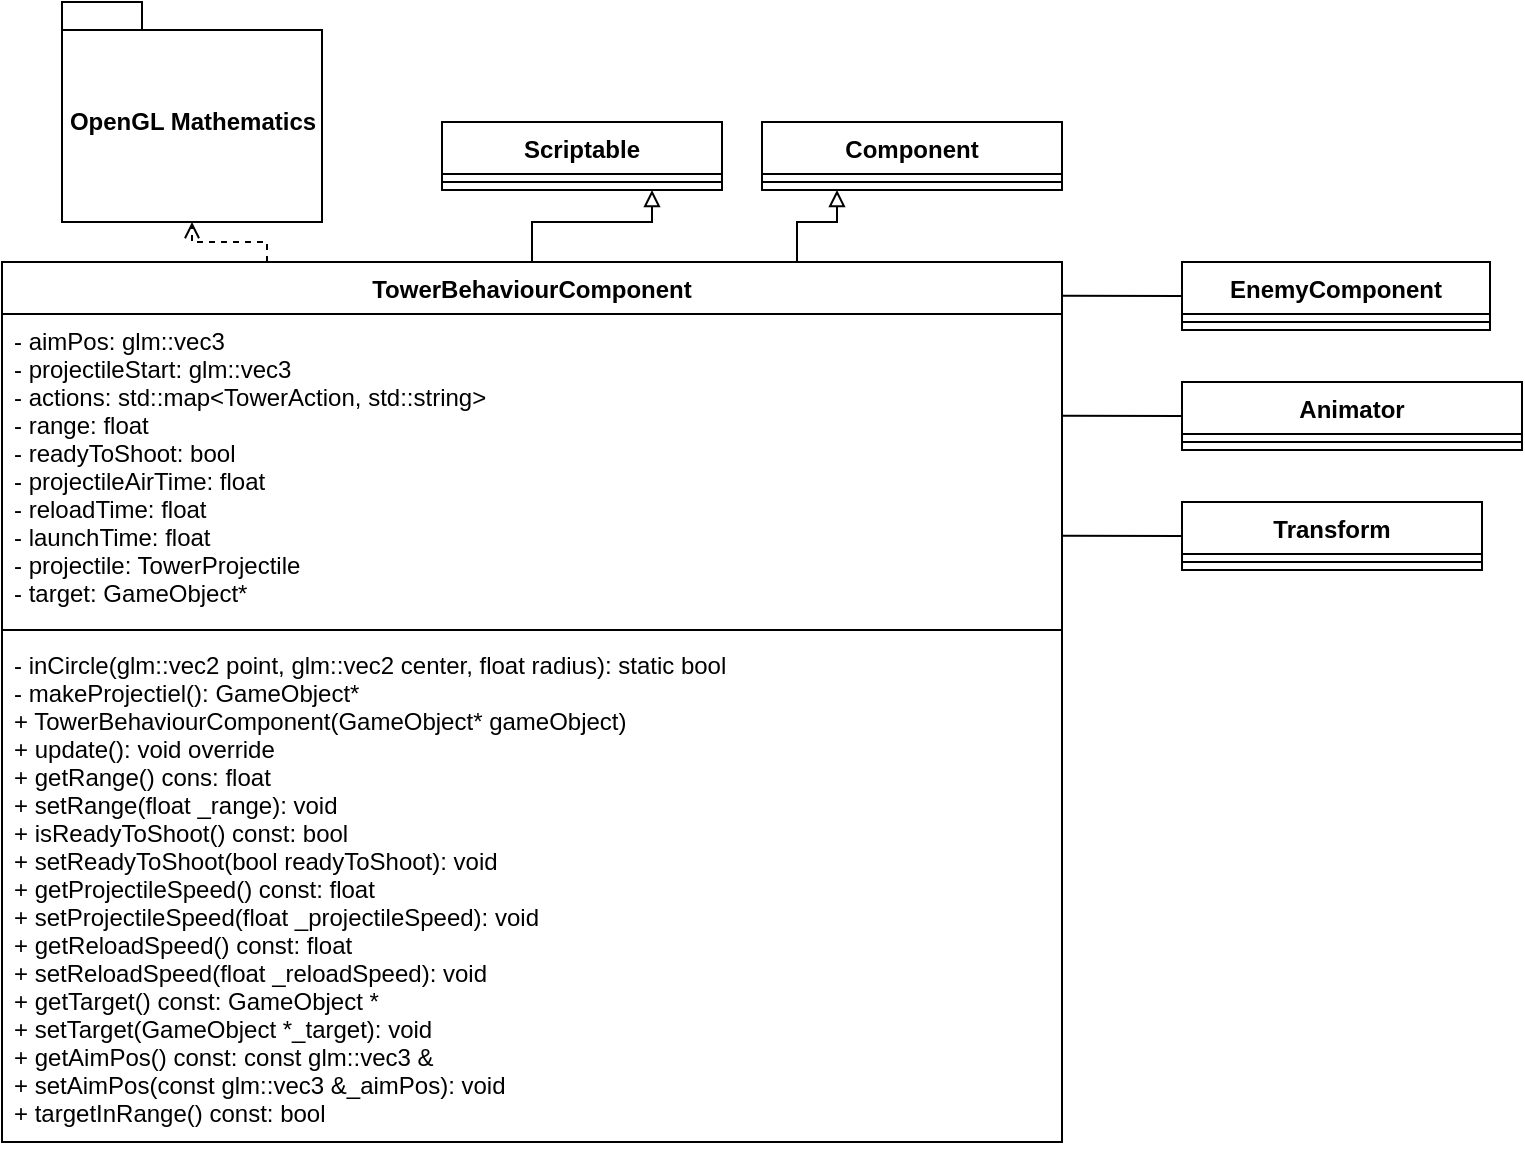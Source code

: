 <mxfile version="14.1.8" type="device"><diagram id="ClGaOY_3cB1vRTqeerI5" name="Page-1"><mxGraphModel dx="1673" dy="967" grid="1" gridSize="10" guides="1" tooltips="1" connect="1" arrows="1" fold="1" page="1" pageScale="1" pageWidth="827" pageHeight="1169" math="0" shadow="0"><root><mxCell id="0"/><mxCell id="1" parent="0"/><mxCell id="PSkn-CXGie-Pvfzx1af0-35" style="edgeStyle=orthogonalEdgeStyle;rounded=0;orthogonalLoop=1;jettySize=auto;html=1;exitX=0.5;exitY=0;exitDx=0;exitDy=0;entryX=0.75;entryY=1;entryDx=0;entryDy=0;endArrow=block;endFill=0;" parent="1" source="PSkn-CXGie-Pvfzx1af0-3" target="PSkn-CXGie-Pvfzx1af0-27" edge="1"><mxGeometry relative="1" as="geometry"/></mxCell><mxCell id="PSkn-CXGie-Pvfzx1af0-36" style="edgeStyle=orthogonalEdgeStyle;rounded=0;orthogonalLoop=1;jettySize=auto;html=1;exitX=0.75;exitY=0;exitDx=0;exitDy=0;entryX=0.25;entryY=1;entryDx=0;entryDy=0;endArrow=block;endFill=0;" parent="1" source="PSkn-CXGie-Pvfzx1af0-3" target="PSkn-CXGie-Pvfzx1af0-31" edge="1"><mxGeometry relative="1" as="geometry"/></mxCell><mxCell id="PSkn-CXGie-Pvfzx1af0-3" value="TowerBehaviourComponent" style="swimlane;fontStyle=1;align=center;verticalAlign=top;childLayout=stackLayout;horizontal=1;startSize=26;horizontalStack=0;resizeParent=1;resizeParentMax=0;resizeLast=0;collapsible=1;marginBottom=0;" parent="1" vertex="1"><mxGeometry x="280" y="230" width="530" height="440" as="geometry"/></mxCell><mxCell id="PSkn-CXGie-Pvfzx1af0-4" value="- aimPos: glm::vec3&#10;- projectileStart: glm::vec3&#10;- actions: std::map&lt;TowerAction, std::string&gt; &#10;- range: float &#10;- readyToShoot: bool&#10;- projectileAirTime: float&#10;- reloadTime: float&#10;- launchTime: float&#10;- projectile: TowerProjectile&#10;- target: GameObject*&#10;" style="text;strokeColor=none;fillColor=none;align=left;verticalAlign=top;spacingLeft=4;spacingRight=4;overflow=hidden;rotatable=0;points=[[0,0.5],[1,0.5]];portConstraint=eastwest;" parent="PSkn-CXGie-Pvfzx1af0-3" vertex="1"><mxGeometry y="26" width="530" height="154" as="geometry"/></mxCell><mxCell id="PSkn-CXGie-Pvfzx1af0-5" value="" style="line;strokeWidth=1;fillColor=none;align=left;verticalAlign=middle;spacingTop=-1;spacingLeft=3;spacingRight=3;rotatable=0;labelPosition=right;points=[];portConstraint=eastwest;" parent="PSkn-CXGie-Pvfzx1af0-3" vertex="1"><mxGeometry y="180" width="530" height="8" as="geometry"/></mxCell><mxCell id="PSkn-CXGie-Pvfzx1af0-6" value="- inCircle(glm::vec2 point, glm::vec2 center, float radius): static bool &#10;- makeProjectiel(): GameObject*&#10;+ TowerBehaviourComponent(GameObject* gameObject)&#10;+ update(): void override&#10;+ getRange() cons: float &#10;+ setRange(float _range): void &#10;+ isReadyToShoot() const: bool &#10;+ setReadyToShoot(bool readyToShoot): void &#10;+ getProjectileSpeed() const: float &#10;+ setProjectileSpeed(float _projectileSpeed): void &#10;+ getReloadSpeed() const: float &#10;+ setReloadSpeed(float _reloadSpeed): void &#10;+ getTarget() const: GameObject *&#10;+ setTarget(GameObject *_target): void &#10;+ getAimPos() const: const glm::vec3 &amp;&#10;+ setAimPos(const glm::vec3 &amp;_aimPos): void &#10;+ targetInRange() const: bool " style="text;strokeColor=none;fillColor=none;align=left;verticalAlign=top;spacingLeft=4;spacingRight=4;overflow=hidden;rotatable=0;points=[[0,0.5],[1,0.5]];portConstraint=eastwest;fontStyle=0" parent="PSkn-CXGie-Pvfzx1af0-3" vertex="1"><mxGeometry y="188" width="530" height="252" as="geometry"/></mxCell><mxCell id="PSkn-CXGie-Pvfzx1af0-16" value="Transform" style="swimlane;fontStyle=1;align=center;verticalAlign=top;childLayout=stackLayout;horizontal=1;startSize=26;horizontalStack=0;resizeParent=1;resizeParentMax=0;resizeLast=0;collapsible=1;marginBottom=0;" parent="1" vertex="1"><mxGeometry x="870" y="350" width="150" height="34" as="geometry"/></mxCell><mxCell id="PSkn-CXGie-Pvfzx1af0-18" value="" style="line;strokeWidth=1;fillColor=none;align=left;verticalAlign=middle;spacingTop=-1;spacingLeft=3;spacingRight=3;rotatable=0;labelPosition=right;points=[];portConstraint=eastwest;" parent="PSkn-CXGie-Pvfzx1af0-16" vertex="1"><mxGeometry y="26" width="150" height="8" as="geometry"/></mxCell><mxCell id="PSkn-CXGie-Pvfzx1af0-27" value="Scriptable" style="swimlane;fontStyle=1;align=center;verticalAlign=top;childLayout=stackLayout;horizontal=1;startSize=26;horizontalStack=0;resizeParent=1;resizeParentMax=0;resizeLast=0;collapsible=1;marginBottom=0;" parent="1" vertex="1"><mxGeometry x="500" y="160" width="140" height="34" as="geometry"/></mxCell><mxCell id="PSkn-CXGie-Pvfzx1af0-29" value="" style="line;strokeWidth=1;fillColor=none;align=left;verticalAlign=middle;spacingTop=-1;spacingLeft=3;spacingRight=3;rotatable=0;labelPosition=right;points=[];portConstraint=eastwest;" parent="PSkn-CXGie-Pvfzx1af0-27" vertex="1"><mxGeometry y="26" width="140" height="8" as="geometry"/></mxCell><mxCell id="PSkn-CXGie-Pvfzx1af0-31" value="Component" style="swimlane;fontStyle=1;align=center;verticalAlign=top;childLayout=stackLayout;horizontal=1;startSize=26;horizontalStack=0;resizeParent=1;resizeParentMax=0;resizeLast=0;collapsible=1;marginBottom=0;" parent="1" vertex="1"><mxGeometry x="660" y="160" width="150" height="34" as="geometry"/></mxCell><mxCell id="PSkn-CXGie-Pvfzx1af0-33" value="" style="line;strokeWidth=1;fillColor=none;align=left;verticalAlign=middle;spacingTop=-1;spacingLeft=3;spacingRight=3;rotatable=0;labelPosition=right;points=[];portConstraint=eastwest;" parent="PSkn-CXGie-Pvfzx1af0-31" vertex="1"><mxGeometry y="26" width="150" height="8" as="geometry"/></mxCell><mxCell id="PSkn-CXGie-Pvfzx1af0-37" value="OpenGL Mathematics" style="shape=folder;fontStyle=1;spacingTop=10;tabWidth=40;tabHeight=14;tabPosition=left;html=1;" parent="1" vertex="1"><mxGeometry x="310" y="100" width="130" height="110" as="geometry"/></mxCell><mxCell id="PSkn-CXGie-Pvfzx1af0-38" style="edgeStyle=orthogonalEdgeStyle;rounded=0;orthogonalLoop=1;jettySize=auto;html=1;exitX=0.25;exitY=0;exitDx=0;exitDy=0;entryX=0.5;entryY=1;entryDx=0;entryDy=0;entryPerimeter=0;endArrow=open;endFill=0;dashed=1;" parent="1" source="PSkn-CXGie-Pvfzx1af0-3" target="PSkn-CXGie-Pvfzx1af0-37" edge="1"><mxGeometry relative="1" as="geometry"><Array as="points"><mxPoint x="413" y="220"/><mxPoint x="375" y="220"/></Array></mxGeometry></mxCell><mxCell id="PSkn-CXGie-Pvfzx1af0-39" value="Animator" style="swimlane;fontStyle=1;align=center;verticalAlign=top;childLayout=stackLayout;horizontal=1;startSize=26;horizontalStack=0;resizeParent=1;resizeParentMax=0;resizeLast=0;collapsible=1;marginBottom=0;" parent="1" vertex="1"><mxGeometry x="870" y="290" width="170" height="34" as="geometry"/></mxCell><mxCell id="PSkn-CXGie-Pvfzx1af0-41" value="" style="line;strokeWidth=1;fillColor=none;align=left;verticalAlign=middle;spacingTop=-1;spacingLeft=3;spacingRight=3;rotatable=0;labelPosition=right;points=[];portConstraint=eastwest;" parent="PSkn-CXGie-Pvfzx1af0-39" vertex="1"><mxGeometry y="26" width="170" height="8" as="geometry"/></mxCell><mxCell id="PSkn-CXGie-Pvfzx1af0-43" value="EnemyComponent" style="swimlane;fontStyle=1;align=center;verticalAlign=top;childLayout=stackLayout;horizontal=1;startSize=26;horizontalStack=0;resizeParent=1;resizeParentMax=0;resizeLast=0;collapsible=1;marginBottom=0;" parent="1" vertex="1"><mxGeometry x="870" y="230" width="154" height="34" as="geometry"><mxRectangle x="980" y="566" width="140" height="26" as="alternateBounds"/></mxGeometry></mxCell><mxCell id="PSkn-CXGie-Pvfzx1af0-45" value="" style="line;strokeWidth=1;fillColor=none;align=left;verticalAlign=middle;spacingTop=-1;spacingLeft=3;spacingRight=3;rotatable=0;labelPosition=right;points=[];portConstraint=eastwest;" parent="PSkn-CXGie-Pvfzx1af0-43" vertex="1"><mxGeometry y="26" width="154" height="8" as="geometry"/></mxCell><mxCell id="u214F4d568c1avBKgHuN-6" value="" style="endArrow=none;html=1;entryX=0;entryY=0.5;entryDx=0;entryDy=0;" edge="1" parent="1" target="PSkn-CXGie-Pvfzx1af0-16"><mxGeometry width="50" height="50" relative="1" as="geometry"><mxPoint x="810" y="366.83" as="sourcePoint"/><mxPoint x="840" y="366.83" as="targetPoint"/></mxGeometry></mxCell><mxCell id="u214F4d568c1avBKgHuN-7" value="" style="endArrow=none;html=1;entryX=0;entryY=0.5;entryDx=0;entryDy=0;" edge="1" parent="1"><mxGeometry width="50" height="50" relative="1" as="geometry"><mxPoint x="810" y="306.83" as="sourcePoint"/><mxPoint x="870" y="307" as="targetPoint"/></mxGeometry></mxCell><mxCell id="u214F4d568c1avBKgHuN-8" value="" style="endArrow=none;html=1;entryX=0;entryY=0.5;entryDx=0;entryDy=0;" edge="1" parent="1"><mxGeometry width="50" height="50" relative="1" as="geometry"><mxPoint x="810" y="246.83" as="sourcePoint"/><mxPoint x="870" y="247" as="targetPoint"/></mxGeometry></mxCell></root></mxGraphModel></diagram></mxfile>